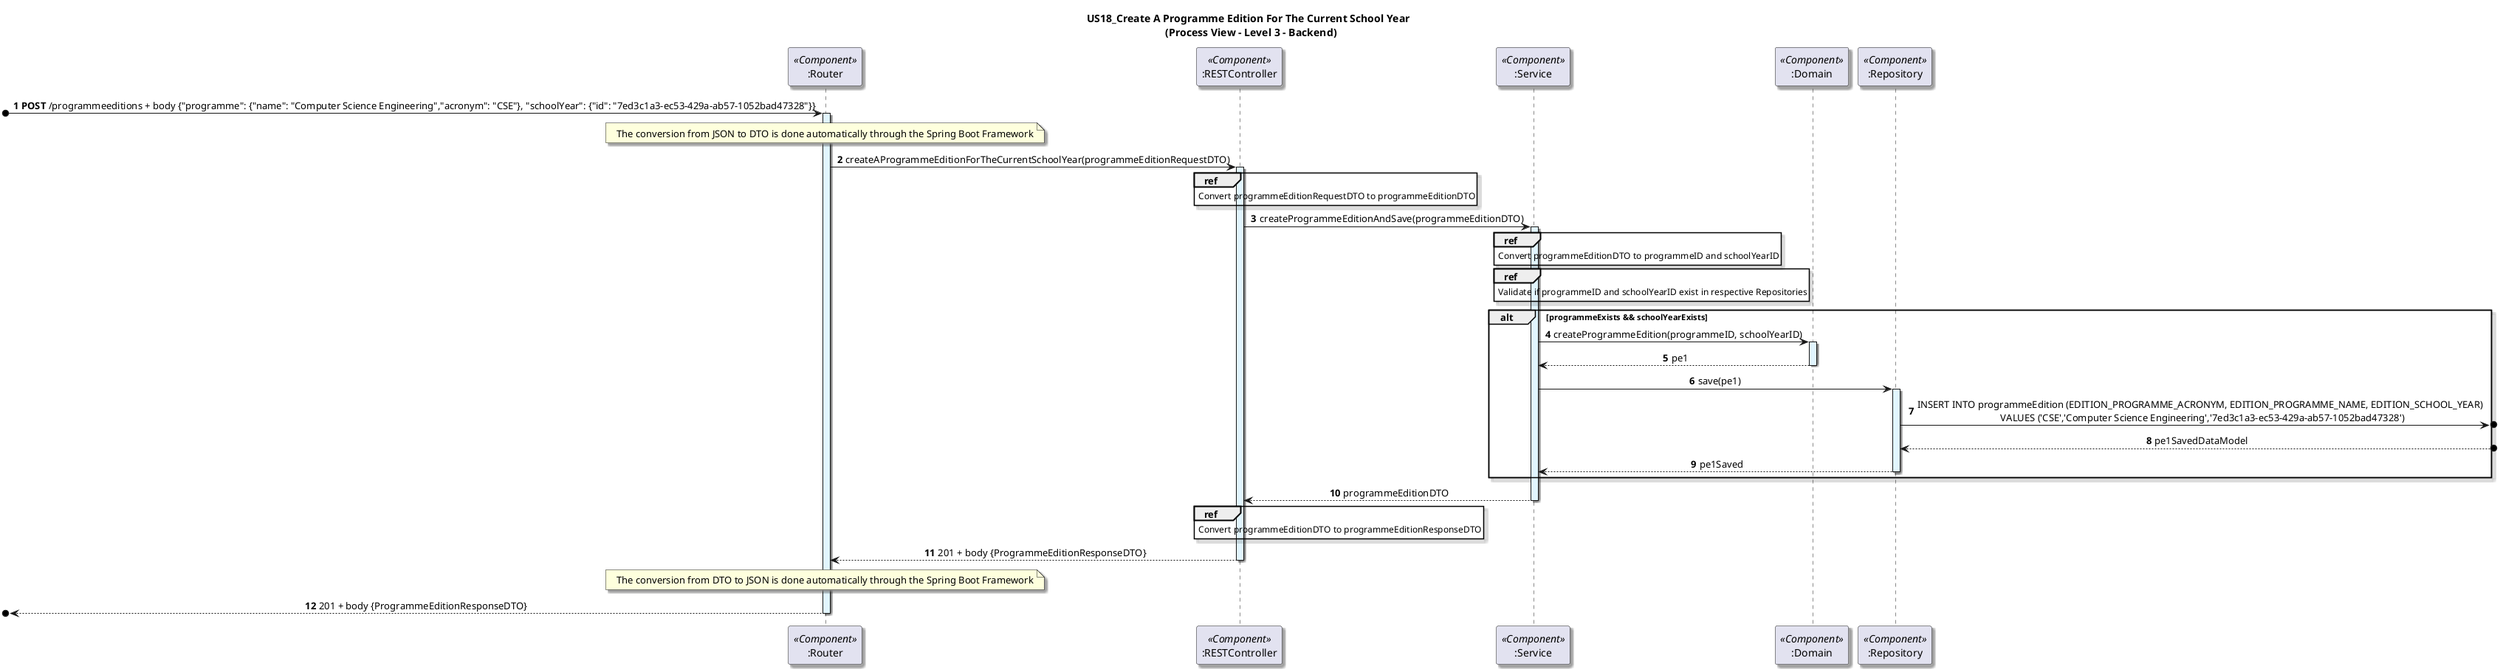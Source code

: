 @startuml
title : US18_Create A Programme Edition For The Current School Year \n (Process View - Level 3 - Backend)
autonumber
skinparam defaultTextAlignment center
skinparam shadowing true

participant ":Router" as Router <<Component>>
participant ":RESTController" as CPEC <<Component>>
participant ":Service" as PES <<Component>>
participant ":Domain" as PEF <<Component>>


'get all programmes name

[o-> Router: **POST** /programmeeditions + body {"programme": {"name": "Computer Science Engineering","acronym": "CSE"}, "schoolYear": {"id": "7ed3c1a3-ec53-429a-ab57-1052bad47328"}}
activate Router #E1F5FE
note over Router: The conversion from JSON to DTO is done automatically through the Spring Boot Framework

'''''''''''''''''''''''''''''''''''''''''
Router -> CPEC: createAProgrammeEditionForTheCurrentSchoolYear(programmeEditionRequestDTO)

ref over CPEC
    Convert programmeEditionRequestDTO to programmeEditionDTO
end
'create programmeEdition for current School Year
activate CPEC #E1F5FE
CPEC -> PES:createProgrammeEditionAndSave(programmeEditionDTO)
ref over PES
    Convert programmeEditionDTO to programmeID and schoolYearID
end
activate PES #E1F5FE
ref over PES
    Validate if programmeID and schoolYearID exist in respective Repositories
end

alt programmeExists && schoolYearExists
PES -> PEF: createProgrammeEdition(programmeID, schoolYearID)
activate PEF #E1F5FE

participant ":Repository" as PER <<Component>>

PEF --> PES: pe1
deactivate PEF

PES -> PER: save(pe1)
activate PER #E1F5FE

PER ->o]: INSERT INTO programmeEdition (EDITION_PROGRAMME_ACRONYM, EDITION_PROGRAMME_NAME, EDITION_SCHOOL_YEAR) \n VALUES ('CSE','Computer Science Engineering','7ed3c1a3-ec53-429a-ab57-1052bad47328')

PER <--o]: pe1SavedDataModel

PER --> PES: pe1Saved
deactivate PER
end
PES --> CPEC: programmeEditionDTO
deactivate PES
ref over CPEC
    Convert programmeEditionDTO to programmeEditionResponseDTO
end


CPEC --> Router : 201 + body {ProgrammeEditionResponseDTO}
deactivate CPEC
note over Router: The conversion from DTO to JSON is done automatically through the Spring Boot Framework

[o<-- Router: 201 + body {ProgrammeEditionResponseDTO}
deactivate Router
@enduml